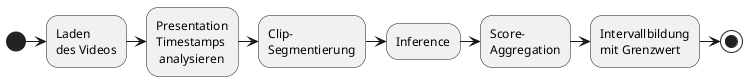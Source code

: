 @startuml
(*) -r-> "Laden\ndes Videos"
-r-> "Presentation\nTimestamps\n analysieren"
-r-> "Clip-\nSegmentierung"
-r-> "Inference"
-r-> "Score-\nAggregation"
-r-> "Intervallbildung\nmit Grenzwert"

-r-> (*)
@enduml